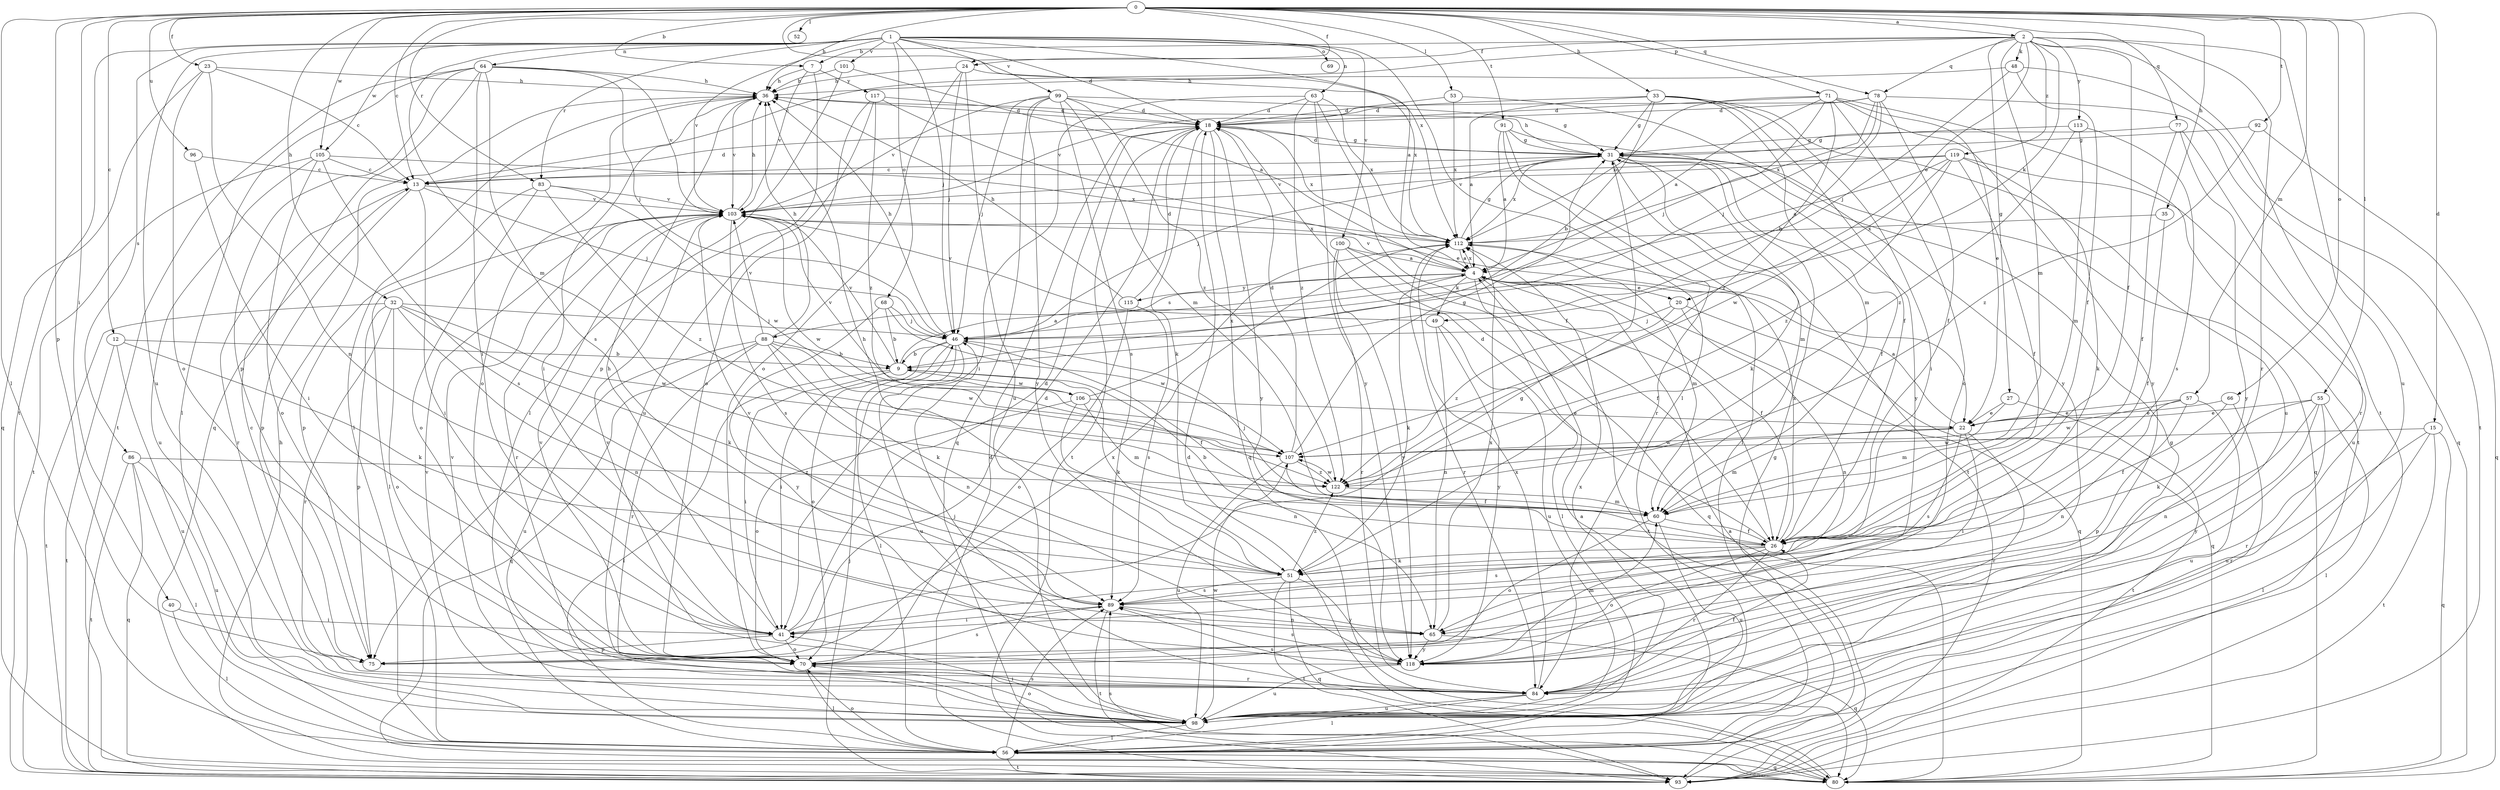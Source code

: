 strict digraph  {
0;
1;
2;
4;
7;
9;
12;
13;
15;
18;
20;
22;
23;
24;
26;
27;
31;
32;
33;
35;
36;
40;
41;
46;
48;
49;
51;
52;
53;
55;
56;
57;
60;
63;
64;
65;
66;
68;
69;
70;
71;
75;
77;
78;
80;
83;
84;
86;
88;
89;
91;
92;
93;
96;
98;
99;
100;
101;
103;
105;
106;
107;
112;
113;
115;
117;
118;
119;
122;
0 -> 2  [label=a];
0 -> 7  [label=b];
0 -> 12  [label=c];
0 -> 13  [label=c];
0 -> 15  [label=d];
0 -> 23  [label=f];
0 -> 24  [label=f];
0 -> 32  [label=h];
0 -> 33  [label=h];
0 -> 35  [label=h];
0 -> 36  [label=h];
0 -> 40  [label=i];
0 -> 52  [label=l];
0 -> 53  [label=l];
0 -> 55  [label=l];
0 -> 56  [label=l];
0 -> 57  [label=m];
0 -> 66  [label=o];
0 -> 71  [label=p];
0 -> 75  [label=p];
0 -> 77  [label=q];
0 -> 78  [label=q];
0 -> 83  [label=r];
0 -> 91  [label=t];
0 -> 92  [label=t];
0 -> 96  [label=u];
0 -> 105  [label=w];
0 -> 112  [label=x];
1 -> 4  [label=a];
1 -> 18  [label=d];
1 -> 46  [label=j];
1 -> 56  [label=l];
1 -> 60  [label=m];
1 -> 63  [label=n];
1 -> 64  [label=n];
1 -> 68  [label=o];
1 -> 69  [label=o];
1 -> 83  [label=r];
1 -> 86  [label=s];
1 -> 93  [label=t];
1 -> 98  [label=u];
1 -> 99  [label=v];
1 -> 100  [label=v];
1 -> 101  [label=v];
1 -> 103  [label=v];
1 -> 105  [label=w];
2 -> 7  [label=b];
2 -> 13  [label=c];
2 -> 20  [label=e];
2 -> 24  [label=f];
2 -> 26  [label=f];
2 -> 27  [label=g];
2 -> 48  [label=k];
2 -> 49  [label=k];
2 -> 60  [label=m];
2 -> 78  [label=q];
2 -> 84  [label=r];
2 -> 93  [label=t];
2 -> 98  [label=u];
2 -> 113  [label=y];
2 -> 119  [label=z];
4 -> 20  [label=e];
4 -> 26  [label=f];
4 -> 49  [label=k];
4 -> 51  [label=k];
4 -> 56  [label=l];
4 -> 80  [label=q];
4 -> 88  [label=s];
4 -> 93  [label=t];
4 -> 103  [label=v];
4 -> 112  [label=x];
4 -> 115  [label=y];
7 -> 36  [label=h];
7 -> 75  [label=p];
7 -> 103  [label=v];
7 -> 117  [label=y];
9 -> 4  [label=a];
9 -> 41  [label=i];
9 -> 51  [label=k];
9 -> 56  [label=l];
9 -> 103  [label=v];
9 -> 106  [label=w];
12 -> 9  [label=b];
12 -> 51  [label=k];
12 -> 93  [label=t];
12 -> 98  [label=u];
13 -> 18  [label=d];
13 -> 41  [label=i];
13 -> 46  [label=j];
13 -> 75  [label=p];
13 -> 84  [label=r];
13 -> 103  [label=v];
15 -> 56  [label=l];
15 -> 80  [label=q];
15 -> 84  [label=r];
15 -> 93  [label=t];
15 -> 107  [label=w];
18 -> 31  [label=g];
18 -> 51  [label=k];
18 -> 80  [label=q];
18 -> 93  [label=t];
18 -> 112  [label=x];
18 -> 118  [label=y];
20 -> 46  [label=j];
20 -> 65  [label=n];
20 -> 80  [label=q];
20 -> 122  [label=z];
22 -> 4  [label=a];
22 -> 41  [label=i];
22 -> 60  [label=m];
22 -> 84  [label=r];
22 -> 89  [label=s];
22 -> 107  [label=w];
23 -> 13  [label=c];
23 -> 36  [label=h];
23 -> 65  [label=n];
23 -> 70  [label=o];
23 -> 80  [label=q];
24 -> 36  [label=h];
24 -> 46  [label=j];
24 -> 70  [label=o];
24 -> 98  [label=u];
24 -> 112  [label=x];
26 -> 9  [label=b];
26 -> 18  [label=d];
26 -> 51  [label=k];
26 -> 70  [label=o];
26 -> 84  [label=r];
26 -> 89  [label=s];
26 -> 112  [label=x];
27 -> 22  [label=e];
27 -> 60  [label=m];
27 -> 93  [label=t];
31 -> 13  [label=c];
31 -> 18  [label=d];
31 -> 26  [label=f];
31 -> 36  [label=h];
31 -> 46  [label=j];
31 -> 51  [label=k];
31 -> 60  [label=m];
31 -> 80  [label=q];
31 -> 93  [label=t];
31 -> 103  [label=v];
31 -> 112  [label=x];
32 -> 46  [label=j];
32 -> 51  [label=k];
32 -> 65  [label=n];
32 -> 70  [label=o];
32 -> 75  [label=p];
32 -> 84  [label=r];
32 -> 93  [label=t];
32 -> 107  [label=w];
33 -> 4  [label=a];
33 -> 9  [label=b];
33 -> 18  [label=d];
33 -> 26  [label=f];
33 -> 31  [label=g];
33 -> 41  [label=i];
33 -> 60  [label=m];
33 -> 98  [label=u];
35 -> 26  [label=f];
35 -> 112  [label=x];
36 -> 18  [label=d];
36 -> 41  [label=i];
36 -> 56  [label=l];
36 -> 70  [label=o];
36 -> 103  [label=v];
40 -> 41  [label=i];
40 -> 56  [label=l];
41 -> 18  [label=d];
41 -> 31  [label=g];
41 -> 36  [label=h];
41 -> 70  [label=o];
41 -> 75  [label=p];
46 -> 9  [label=b];
46 -> 26  [label=f];
46 -> 36  [label=h];
46 -> 41  [label=i];
46 -> 56  [label=l];
46 -> 70  [label=o];
46 -> 98  [label=u];
48 -> 26  [label=f];
48 -> 36  [label=h];
48 -> 46  [label=j];
48 -> 93  [label=t];
49 -> 65  [label=n];
49 -> 98  [label=u];
49 -> 103  [label=v];
49 -> 118  [label=y];
51 -> 36  [label=h];
51 -> 80  [label=q];
51 -> 89  [label=s];
51 -> 93  [label=t];
51 -> 118  [label=y];
51 -> 122  [label=z];
53 -> 18  [label=d];
53 -> 112  [label=x];
53 -> 118  [label=y];
55 -> 22  [label=e];
55 -> 51  [label=k];
55 -> 56  [label=l];
55 -> 65  [label=n];
55 -> 84  [label=r];
55 -> 118  [label=y];
56 -> 4  [label=a];
56 -> 31  [label=g];
56 -> 70  [label=o];
56 -> 80  [label=q];
56 -> 89  [label=s];
56 -> 93  [label=t];
57 -> 22  [label=e];
57 -> 65  [label=n];
57 -> 75  [label=p];
57 -> 98  [label=u];
57 -> 107  [label=w];
60 -> 26  [label=f];
60 -> 46  [label=j];
60 -> 70  [label=o];
60 -> 98  [label=u];
63 -> 18  [label=d];
63 -> 26  [label=f];
63 -> 41  [label=i];
63 -> 112  [label=x];
63 -> 118  [label=y];
63 -> 122  [label=z];
64 -> 36  [label=h];
64 -> 41  [label=i];
64 -> 46  [label=j];
64 -> 56  [label=l];
64 -> 75  [label=p];
64 -> 80  [label=q];
64 -> 89  [label=s];
64 -> 93  [label=t];
64 -> 103  [label=v];
65 -> 80  [label=q];
65 -> 112  [label=x];
65 -> 118  [label=y];
66 -> 22  [label=e];
66 -> 26  [label=f];
66 -> 98  [label=u];
68 -> 9  [label=b];
68 -> 46  [label=j];
68 -> 107  [label=w];
68 -> 118  [label=y];
70 -> 56  [label=l];
70 -> 84  [label=r];
70 -> 89  [label=s];
70 -> 103  [label=v];
71 -> 4  [label=a];
71 -> 18  [label=d];
71 -> 22  [label=e];
71 -> 46  [label=j];
71 -> 70  [label=o];
71 -> 93  [label=t];
71 -> 112  [label=x];
71 -> 118  [label=y];
71 -> 122  [label=z];
75 -> 13  [label=c];
75 -> 18  [label=d];
75 -> 112  [label=x];
77 -> 26  [label=f];
77 -> 31  [label=g];
77 -> 84  [label=r];
77 -> 118  [label=y];
78 -> 9  [label=b];
78 -> 18  [label=d];
78 -> 26  [label=f];
78 -> 46  [label=j];
78 -> 80  [label=q];
78 -> 103  [label=v];
78 -> 112  [label=x];
80 -> 18  [label=d];
80 -> 36  [label=h];
80 -> 89  [label=s];
83 -> 70  [label=o];
83 -> 75  [label=p];
83 -> 103  [label=v];
83 -> 107  [label=w];
83 -> 122  [label=z];
84 -> 26  [label=f];
84 -> 46  [label=j];
84 -> 56  [label=l];
84 -> 89  [label=s];
84 -> 98  [label=u];
84 -> 103  [label=v];
84 -> 112  [label=x];
86 -> 56  [label=l];
86 -> 80  [label=q];
86 -> 93  [label=t];
86 -> 98  [label=u];
86 -> 122  [label=z];
88 -> 9  [label=b];
88 -> 36  [label=h];
88 -> 51  [label=k];
88 -> 65  [label=n];
88 -> 80  [label=q];
88 -> 84  [label=r];
88 -> 98  [label=u];
88 -> 103  [label=v];
88 -> 107  [label=w];
89 -> 41  [label=i];
89 -> 65  [label=n];
89 -> 93  [label=t];
89 -> 103  [label=v];
91 -> 4  [label=a];
91 -> 31  [label=g];
91 -> 56  [label=l];
91 -> 84  [label=r];
91 -> 118  [label=y];
92 -> 31  [label=g];
92 -> 80  [label=q];
92 -> 122  [label=z];
93 -> 4  [label=a];
93 -> 18  [label=d];
93 -> 46  [label=j];
96 -> 13  [label=c];
96 -> 41  [label=i];
98 -> 31  [label=g];
98 -> 41  [label=i];
98 -> 56  [label=l];
98 -> 70  [label=o];
98 -> 103  [label=v];
98 -> 107  [label=w];
98 -> 112  [label=x];
99 -> 18  [label=d];
99 -> 31  [label=g];
99 -> 46  [label=j];
99 -> 60  [label=m];
99 -> 80  [label=q];
99 -> 89  [label=s];
99 -> 103  [label=v];
99 -> 118  [label=y];
99 -> 122  [label=z];
100 -> 4  [label=a];
100 -> 26  [label=f];
100 -> 80  [label=q];
100 -> 84  [label=r];
100 -> 118  [label=y];
101 -> 4  [label=a];
101 -> 36  [label=h];
101 -> 56  [label=l];
103 -> 36  [label=h];
103 -> 56  [label=l];
103 -> 84  [label=r];
103 -> 89  [label=s];
103 -> 107  [label=w];
103 -> 112  [label=x];
105 -> 13  [label=c];
105 -> 70  [label=o];
105 -> 89  [label=s];
105 -> 93  [label=t];
105 -> 98  [label=u];
105 -> 112  [label=x];
106 -> 22  [label=e];
106 -> 60  [label=m];
106 -> 65  [label=n];
106 -> 70  [label=o];
106 -> 103  [label=v];
106 -> 112  [label=x];
107 -> 18  [label=d];
107 -> 26  [label=f];
107 -> 31  [label=g];
107 -> 98  [label=u];
107 -> 122  [label=z];
112 -> 4  [label=a];
112 -> 31  [label=g];
112 -> 60  [label=m];
112 -> 84  [label=r];
113 -> 31  [label=g];
113 -> 60  [label=m];
113 -> 89  [label=s];
113 -> 122  [label=z];
115 -> 18  [label=d];
115 -> 36  [label=h];
115 -> 70  [label=o];
115 -> 89  [label=s];
117 -> 18  [label=d];
117 -> 22  [label=e];
117 -> 70  [label=o];
117 -> 98  [label=u];
117 -> 122  [label=z];
118 -> 60  [label=m];
118 -> 89  [label=s];
118 -> 98  [label=u];
118 -> 103  [label=v];
119 -> 4  [label=a];
119 -> 13  [label=c];
119 -> 26  [label=f];
119 -> 51  [label=k];
119 -> 98  [label=u];
119 -> 103  [label=v];
119 -> 107  [label=w];
119 -> 122  [label=z];
122 -> 60  [label=m];
122 -> 107  [label=w];
}
